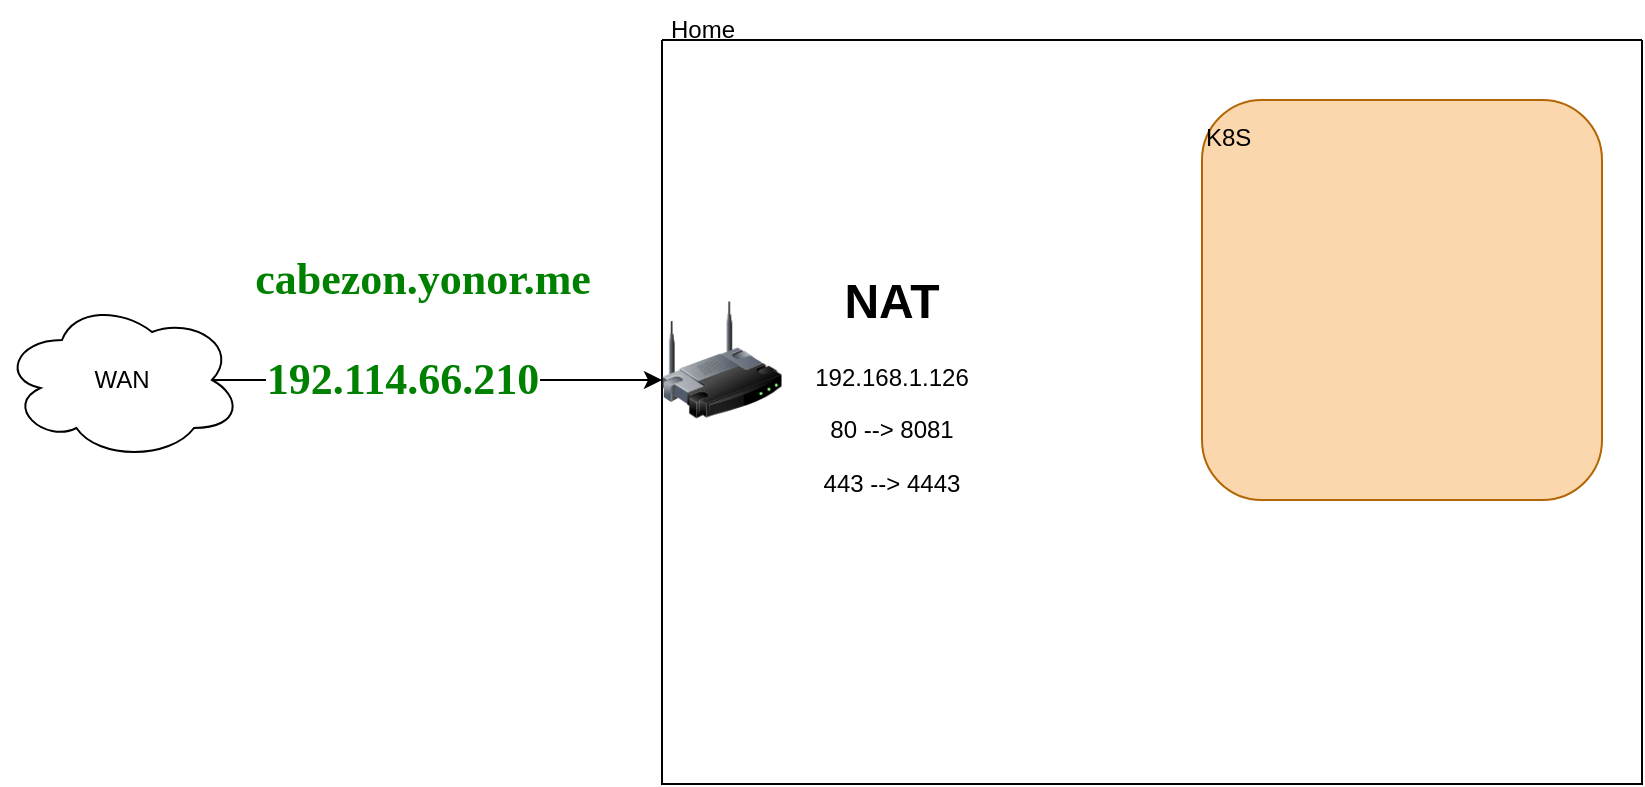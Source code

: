 <mxfile version="24.7.8">
  <diagram name="Page-1" id="6jH-PG3mBH_SWDhO092j">
    <mxGraphModel dx="2284" dy="836" grid="1" gridSize="10" guides="1" tooltips="1" connect="1" arrows="1" fold="1" page="1" pageScale="1" pageWidth="850" pageHeight="1100" math="0" shadow="0">
      <root>
        <mxCell id="0" />
        <mxCell id="1" parent="0" />
        <mxCell id="pJXo0L57cefRr3YSgBy--1" value="" style="swimlane;startSize=0;" vertex="1" parent="1">
          <mxGeometry x="230" y="30" width="490" height="372" as="geometry" />
        </mxCell>
        <mxCell id="pJXo0L57cefRr3YSgBy--6" value="" style="image;html=1;image=img/lib/clip_art/networking/Wireless_Router_128x128.png" vertex="1" parent="pJXo0L57cefRr3YSgBy--1">
          <mxGeometry y="130" width="60" height="60" as="geometry" />
        </mxCell>
        <mxCell id="pJXo0L57cefRr3YSgBy--7" value="&lt;h1 style=&quot;margin-top: 0px;&quot;&gt;NAT&lt;/h1&gt;&lt;div&gt;192.168.1.126&lt;/div&gt;&lt;p&gt;80 --&amp;gt; 8081&lt;/p&gt;&lt;p&gt;443 --&amp;gt; 4443&lt;/p&gt;" style="text;html=1;whiteSpace=wrap;overflow=hidden;rounded=0;align=center;" vertex="1" parent="pJXo0L57cefRr3YSgBy--1">
          <mxGeometry x="60" y="110" width="110" height="120" as="geometry" />
        </mxCell>
        <mxCell id="pJXo0L57cefRr3YSgBy--9" value="&lt;p style=&quot;line-height: 1%;&quot;&gt;K8S&lt;/p&gt;" style="rounded=1;whiteSpace=wrap;html=1;fillColor=#fad7ac;strokeColor=#b46504;align=left;verticalAlign=top;" vertex="1" parent="pJXo0L57cefRr3YSgBy--1">
          <mxGeometry x="270" y="30" width="200" height="200" as="geometry" />
        </mxCell>
        <mxCell id="pJXo0L57cefRr3YSgBy--2" value="Home" style="text;html=1;align=center;verticalAlign=middle;resizable=0;points=[];autosize=1;strokeColor=none;fillColor=none;" vertex="1" parent="1">
          <mxGeometry x="220" y="10" width="60" height="30" as="geometry" />
        </mxCell>
        <mxCell id="pJXo0L57cefRr3YSgBy--3" value="" style="endArrow=classic;html=1;rounded=0;" edge="1" parent="1">
          <mxGeometry width="50" height="50" relative="1" as="geometry">
            <mxPoint x="-60" y="200" as="sourcePoint" />
            <mxPoint x="230" y="200" as="targetPoint" />
          </mxGeometry>
        </mxCell>
        <mxCell id="pJXo0L57cefRr3YSgBy--5" value="&lt;h1 style=&quot;color: green; font-family: &amp;quot;Times New Roman&amp;quot;; text-wrap: wrap;&quot;&gt;192.114.66.210&lt;/h1&gt;" style="edgeLabel;html=1;align=center;verticalAlign=middle;resizable=0;points=[];" vertex="1" connectable="0" parent="pJXo0L57cefRr3YSgBy--3">
          <mxGeometry x="0.048" y="-2" relative="1" as="geometry">
            <mxPoint x="8" y="-2" as="offset" />
          </mxGeometry>
        </mxCell>
        <mxCell id="pJXo0L57cefRr3YSgBy--8" value="&lt;h1 style=&quot;color: green; font-family: &amp;quot;Times New Roman&amp;quot;; text-wrap: wrap;&quot;&gt;cabezon.yonor.me&lt;/h1&gt;" style="edgeLabel;html=1;align=center;verticalAlign=middle;resizable=0;points=[];" vertex="1" connectable="0" parent="pJXo0L57cefRr3YSgBy--3">
          <mxGeometry x="0.048" y="-2" relative="1" as="geometry">
            <mxPoint x="18" y="-52" as="offset" />
          </mxGeometry>
        </mxCell>
        <mxCell id="pJXo0L57cefRr3YSgBy--4" value="WAN" style="ellipse;shape=cloud;whiteSpace=wrap;html=1;" vertex="1" parent="1">
          <mxGeometry x="-100" y="160" width="120" height="80" as="geometry" />
        </mxCell>
      </root>
    </mxGraphModel>
  </diagram>
</mxfile>
